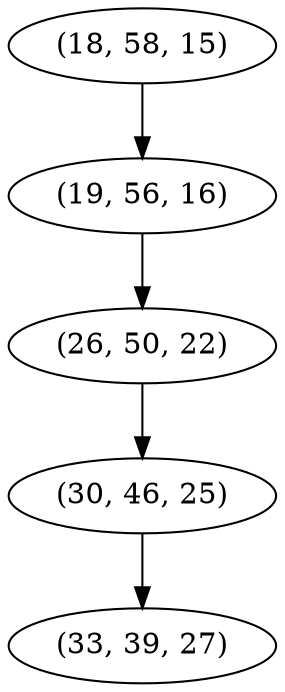 digraph tree {
    "(18, 58, 15)";
    "(19, 56, 16)";
    "(26, 50, 22)";
    "(30, 46, 25)";
    "(33, 39, 27)";
    "(18, 58, 15)" -> "(19, 56, 16)";
    "(19, 56, 16)" -> "(26, 50, 22)";
    "(26, 50, 22)" -> "(30, 46, 25)";
    "(30, 46, 25)" -> "(33, 39, 27)";
}
